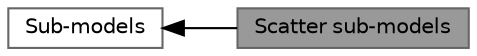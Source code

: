 digraph "Scatter sub-models"
{
 // LATEX_PDF_SIZE
  bgcolor="transparent";
  edge [fontname=Helvetica,fontsize=10,labelfontname=Helvetica,labelfontsize=10];
  node [fontname=Helvetica,fontsize=10,shape=box,height=0.2,width=0.4];
  rankdir=LR;
  Node1 [id="Node000001",label="Scatter sub-models",height=0.2,width=0.4,color="gray40", fillcolor="grey60", style="filled", fontcolor="black",tooltip=" "];
  Node2 [id="Node000002",label="Sub-models",height=0.2,width=0.4,color="grey40", fillcolor="white", style="filled",URL="$group__grpRadiationSubModels.html",tooltip=" "];
  Node2->Node1 [shape=plaintext, dir="back", style="solid"];
}
